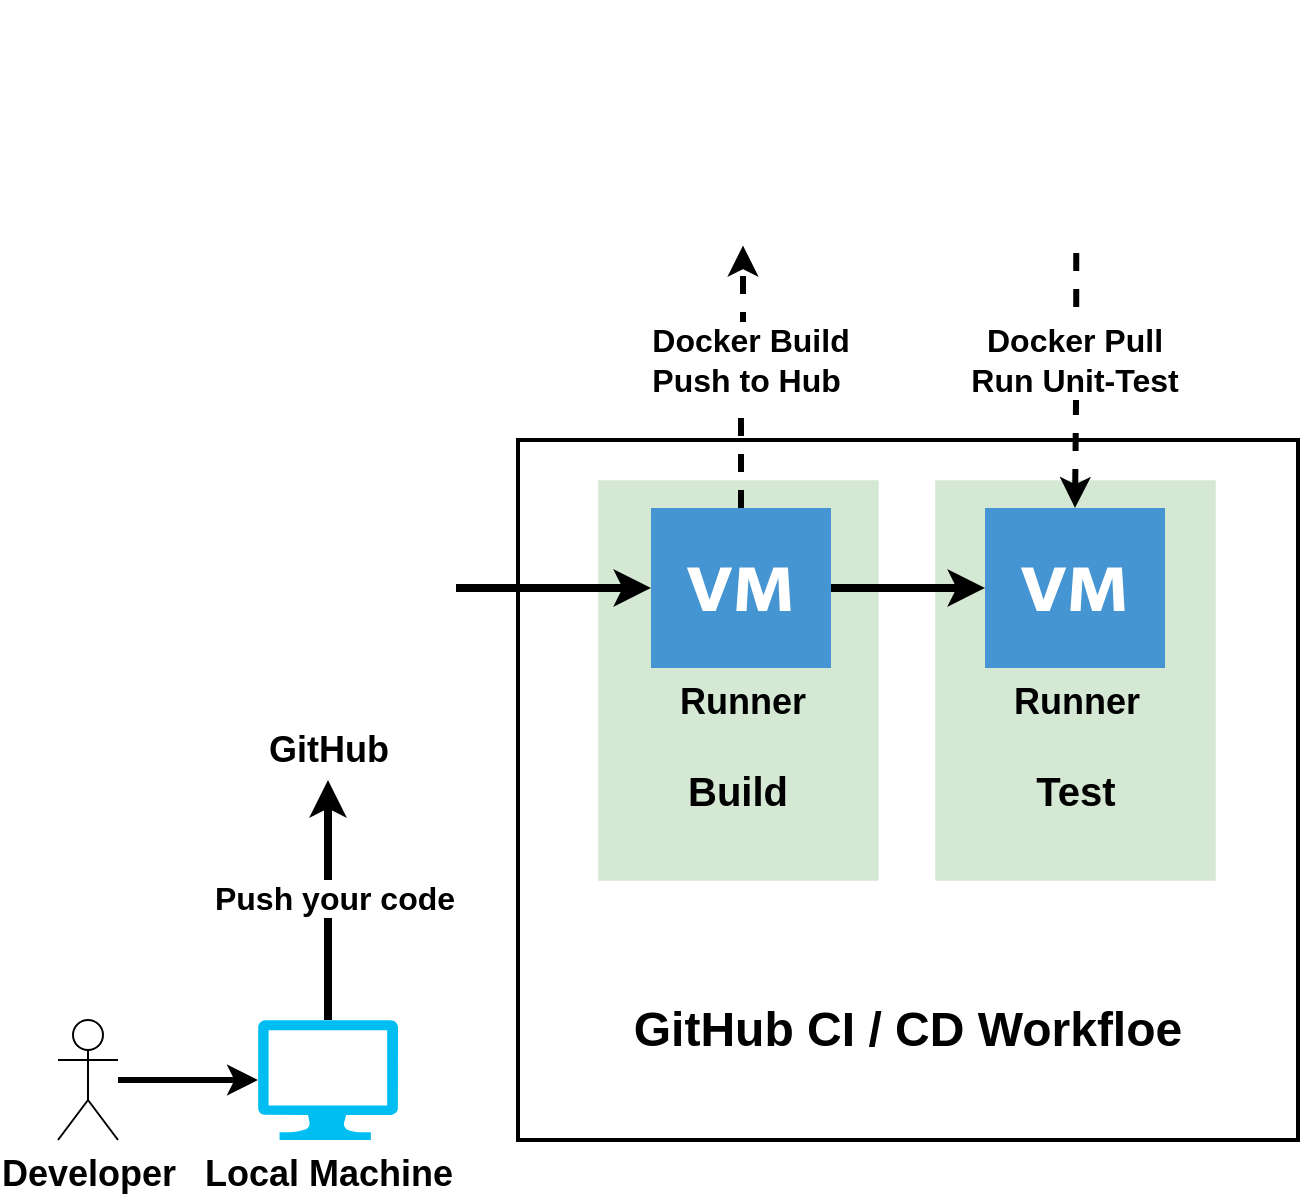 <mxfile version="22.1.21" type="device">
  <diagram name="Page-1" id="A40tZgbPO38UvOKGLxVQ">
    <mxGraphModel dx="1135" dy="661" grid="1" gridSize="10" guides="1" tooltips="1" connect="1" arrows="1" fold="1" page="1" pageScale="1" pageWidth="850" pageHeight="1100" math="0" shadow="0">
      <root>
        <mxCell id="0" />
        <mxCell id="1" parent="0" />
        <mxCell id="kWrb8g8LkhjeB9GRbZ16-13" value="" style="rounded=0;whiteSpace=wrap;html=1;fontStyle=1;fontSize=17;strokeWidth=2;" vertex="1" parent="1">
          <mxGeometry x="300" y="260" width="390" height="350" as="geometry" />
        </mxCell>
        <mxCell id="kWrb8g8LkhjeB9GRbZ16-26" value="" style="rounded=0;whiteSpace=wrap;html=1;fillColor=#d5e8d4;strokeColor=#82b366;strokeWidth=0;" vertex="1" parent="1">
          <mxGeometry x="508.5" y="280" width="140" height="200" as="geometry" />
        </mxCell>
        <mxCell id="kWrb8g8LkhjeB9GRbZ16-27" value="&lt;b&gt;&lt;font style=&quot;font-size: 20px;&quot;&gt;Test&lt;/font&gt;&lt;/b&gt;" style="text;html=1;strokeColor=none;fillColor=none;align=center;verticalAlign=middle;whiteSpace=wrap;rounded=0;" vertex="1" parent="1">
          <mxGeometry x="548.5" y="420" width="60" height="30" as="geometry" />
        </mxCell>
        <mxCell id="kWrb8g8LkhjeB9GRbZ16-23" value="" style="rounded=0;whiteSpace=wrap;html=1;fillColor=#d5e8d4;strokeColor=#82b366;strokeWidth=0;" vertex="1" parent="1">
          <mxGeometry x="340" y="280" width="140" height="200" as="geometry" />
        </mxCell>
        <mxCell id="kWrb8g8LkhjeB9GRbZ16-1" value="&lt;span&gt;&lt;font style=&quot;font-size: 18px;&quot;&gt;Developer&lt;/font&gt;&lt;/span&gt;" style="shape=umlActor;verticalLabelPosition=bottom;verticalAlign=top;html=1;fontStyle=1" vertex="1" parent="1">
          <mxGeometry x="70" y="550" width="30" height="60" as="geometry" />
        </mxCell>
        <mxCell id="kWrb8g8LkhjeB9GRbZ16-7" style="edgeStyle=orthogonalEdgeStyle;rounded=0;orthogonalLoop=1;jettySize=auto;html=1;strokeWidth=4;" edge="1" parent="1" source="kWrb8g8LkhjeB9GRbZ16-2">
          <mxGeometry relative="1" as="geometry">
            <mxPoint x="205" y="430" as="targetPoint" />
          </mxGeometry>
        </mxCell>
        <mxCell id="kWrb8g8LkhjeB9GRbZ16-8" value="&lt;font style=&quot;font-size: 16px;&quot;&gt;&lt;b&gt;Push your code&lt;/b&gt;&lt;/font&gt;" style="edgeLabel;html=1;align=center;verticalAlign=middle;resizable=0;points=[];" vertex="1" connectable="0" parent="kWrb8g8LkhjeB9GRbZ16-7">
          <mxGeometry x="0.022" y="-2" relative="1" as="geometry">
            <mxPoint as="offset" />
          </mxGeometry>
        </mxCell>
        <mxCell id="kWrb8g8LkhjeB9GRbZ16-2" value="&lt;b&gt;&lt;font style=&quot;font-size: 18px;&quot;&gt;Local Machine&lt;/font&gt;&lt;/b&gt;" style="verticalLabelPosition=bottom;html=1;verticalAlign=top;align=center;strokeColor=none;fillColor=#00BEF2;shape=mxgraph.azure.computer;pointerEvents=1;" vertex="1" parent="1">
          <mxGeometry x="170" y="550" width="70" height="60" as="geometry" />
        </mxCell>
        <mxCell id="kWrb8g8LkhjeB9GRbZ16-16" style="edgeStyle=orthogonalEdgeStyle;rounded=0;orthogonalLoop=1;jettySize=auto;html=1;strokeWidth=4;jumpStyle=sharp;" edge="1" parent="1" source="kWrb8g8LkhjeB9GRbZ16-3" target="kWrb8g8LkhjeB9GRbZ16-12">
          <mxGeometry relative="1" as="geometry" />
        </mxCell>
        <mxCell id="kWrb8g8LkhjeB9GRbZ16-3" value="&lt;b&gt;&lt;font style=&quot;font-size: 18px;&quot;&gt;GitHub&lt;/font&gt;&lt;/b&gt;" style="shape=image;html=1;verticalAlign=top;verticalLabelPosition=bottom;labelBackgroundColor=#ffffff;imageAspect=0;aspect=fixed;image=https://cdn1.iconfinder.com/data/icons/unicons-line-vol-3/24/github-128.png" vertex="1" parent="1">
          <mxGeometry x="141" y="270" width="128" height="128" as="geometry" />
        </mxCell>
        <mxCell id="kWrb8g8LkhjeB9GRbZ16-17" style="edgeStyle=orthogonalEdgeStyle;rounded=0;orthogonalLoop=1;jettySize=auto;html=1;strokeWidth=4;" edge="1" parent="1" source="kWrb8g8LkhjeB9GRbZ16-12" target="kWrb8g8LkhjeB9GRbZ16-15">
          <mxGeometry relative="1" as="geometry" />
        </mxCell>
        <mxCell id="kWrb8g8LkhjeB9GRbZ16-12" value="&lt;b&gt;&lt;font style=&quot;font-size: 18px;&quot;&gt;Runner&lt;/font&gt;&lt;/b&gt;" style="shadow=0;dashed=0;html=1;strokeColor=none;fillColor=#4495D1;labelPosition=center;verticalLabelPosition=bottom;verticalAlign=top;align=center;outlineConnect=0;shape=mxgraph.veeam.2d.virtual_machine;" vertex="1" parent="1">
          <mxGeometry x="366.5" y="294" width="90" height="80" as="geometry" />
        </mxCell>
        <mxCell id="kWrb8g8LkhjeB9GRbZ16-30" style="edgeStyle=orthogonalEdgeStyle;rounded=0;orthogonalLoop=1;jettySize=auto;html=1;exitX=0.722;exitY=0.993;exitDx=0;exitDy=0;exitPerimeter=0;strokeWidth=3;dashed=1;" edge="1" parent="1" source="kWrb8g8LkhjeB9GRbZ16-14" target="kWrb8g8LkhjeB9GRbZ16-15">
          <mxGeometry relative="1" as="geometry">
            <mxPoint x="579" y="170" as="sourcePoint" />
          </mxGeometry>
        </mxCell>
        <mxCell id="kWrb8g8LkhjeB9GRbZ16-34" value="&lt;b&gt;&lt;font style=&quot;font-size: 16px;&quot;&gt;Docker Pull&lt;br&gt;Run Unit-Test&lt;br&gt;&lt;/font&gt;&lt;/b&gt;" style="edgeLabel;html=1;align=center;verticalAlign=middle;resizable=0;points=[];" vertex="1" connectable="0" parent="kWrb8g8LkhjeB9GRbZ16-30">
          <mxGeometry x="-0.115" y="2" relative="1" as="geometry">
            <mxPoint x="-3" y="-3" as="offset" />
          </mxGeometry>
        </mxCell>
        <mxCell id="kWrb8g8LkhjeB9GRbZ16-14" value="" style="shape=image;verticalLabelPosition=bottom;labelBackgroundColor=default;verticalAlign=top;aspect=fixed;imageAspect=0;image=https://miro.medium.com/v2/resize:fit:734/0*sCPc1Ib1zT0Lg1vi.png;" vertex="1" parent="1">
          <mxGeometry x="360" y="40" width="303.5" height="127.35" as="geometry" />
        </mxCell>
        <mxCell id="kWrb8g8LkhjeB9GRbZ16-15" value="&lt;b&gt;&lt;font style=&quot;font-size: 18px;&quot;&gt;Runner&lt;/font&gt;&lt;/b&gt;" style="shadow=0;dashed=0;html=1;strokeColor=none;fillColor=#4495D1;labelPosition=center;verticalLabelPosition=bottom;verticalAlign=top;align=center;outlineConnect=0;shape=mxgraph.veeam.2d.virtual_machine;" vertex="1" parent="1">
          <mxGeometry x="533.5" y="294" width="90" height="80" as="geometry" />
        </mxCell>
        <mxCell id="kWrb8g8LkhjeB9GRbZ16-19" value="GitHub CI / CD Workfloe" style="text;html=1;strokeColor=none;fillColor=none;align=center;verticalAlign=middle;whiteSpace=wrap;rounded=0;fontStyle=1;fontSize=24;" vertex="1" parent="1">
          <mxGeometry x="355" y="540" width="280" height="30" as="geometry" />
        </mxCell>
        <mxCell id="kWrb8g8LkhjeB9GRbZ16-24" value="&lt;b&gt;&lt;font style=&quot;font-size: 20px;&quot;&gt;Build&lt;/font&gt;&lt;/b&gt;" style="text;html=1;strokeColor=none;fillColor=none;align=center;verticalAlign=middle;whiteSpace=wrap;rounded=0;" vertex="1" parent="1">
          <mxGeometry x="380" y="420" width="60" height="30" as="geometry" />
        </mxCell>
        <mxCell id="kWrb8g8LkhjeB9GRbZ16-28" style="edgeStyle=orthogonalEdgeStyle;rounded=0;orthogonalLoop=1;jettySize=auto;html=1;entryX=0.173;entryY=0.964;entryDx=0;entryDy=0;entryPerimeter=0;fontSize=13;strokeWidth=3;dashed=1;" edge="1" parent="1" source="kWrb8g8LkhjeB9GRbZ16-12" target="kWrb8g8LkhjeB9GRbZ16-14">
          <mxGeometry relative="1" as="geometry" />
        </mxCell>
        <mxCell id="kWrb8g8LkhjeB9GRbZ16-29" value="&lt;b&gt;&lt;font style=&quot;font-size: 16px;&quot;&gt;Docker Build&lt;br&gt;Push to Hub&amp;nbsp;&lt;/font&gt;&lt;/b&gt;" style="edgeLabel;html=1;align=center;verticalAlign=middle;resizable=0;points=[];" vertex="1" connectable="0" parent="kWrb8g8LkhjeB9GRbZ16-28">
          <mxGeometry x="-0.028" relative="1" as="geometry">
            <mxPoint x="3" y="-11" as="offset" />
          </mxGeometry>
        </mxCell>
        <mxCell id="kWrb8g8LkhjeB9GRbZ16-35" style="edgeStyle=orthogonalEdgeStyle;rounded=0;orthogonalLoop=1;jettySize=auto;html=1;entryX=0;entryY=0.5;entryDx=0;entryDy=0;entryPerimeter=0;strokeWidth=3;" edge="1" parent="1" source="kWrb8g8LkhjeB9GRbZ16-1" target="kWrb8g8LkhjeB9GRbZ16-2">
          <mxGeometry relative="1" as="geometry" />
        </mxCell>
      </root>
    </mxGraphModel>
  </diagram>
</mxfile>
